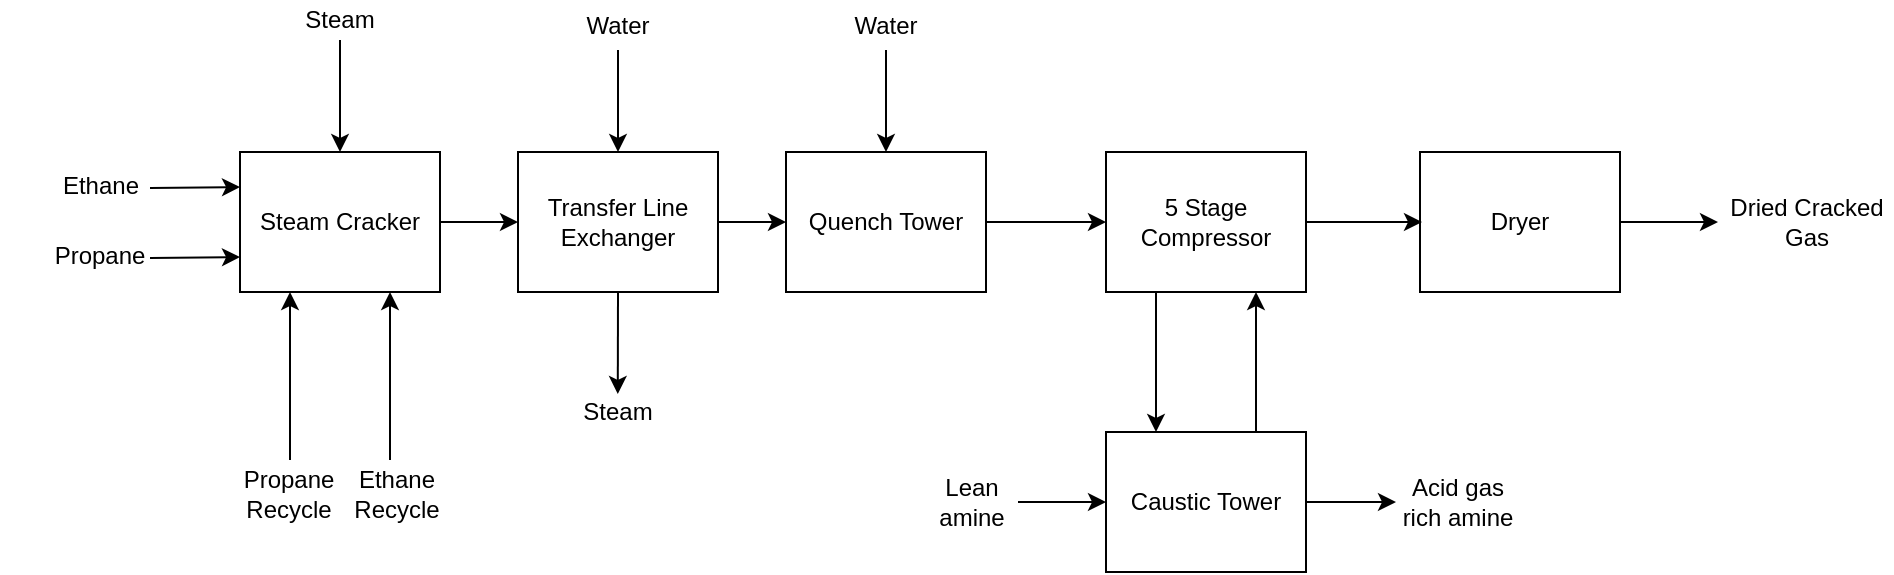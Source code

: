 <mxfile version="14.4.8" type="device"><diagram id="Rsk6IiorEvZPipgeGu77" name="Page-1"><mxGraphModel dx="1788" dy="740" grid="0" gridSize="10" guides="1" tooltips="1" connect="1" arrows="1" fold="1" page="0" pageScale="1" pageWidth="827" pageHeight="1169" background="none" math="0" shadow="0"><root><mxCell id="0"/><mxCell id="1" parent="0"/><mxCell id="NiAOHMUM3ZDg1Gnb6x4Y-1" value="Steam Cracker" style="rounded=0;whiteSpace=wrap;html=1;" parent="1" vertex="1"><mxGeometry x="93" y="210" width="100" height="70" as="geometry"/></mxCell><mxCell id="NiAOHMUM3ZDg1Gnb6x4Y-3" value="Quench Tower" style="rounded=0;whiteSpace=wrap;html=1;" parent="1" vertex="1"><mxGeometry x="366" y="210" width="100" height="70" as="geometry"/></mxCell><mxCell id="NiAOHMUM3ZDg1Gnb6x4Y-4" value="Caustic Tower" style="rounded=0;whiteSpace=wrap;html=1;" parent="1" vertex="1"><mxGeometry x="526" y="350" width="100" height="70" as="geometry"/></mxCell><mxCell id="NiAOHMUM3ZDg1Gnb6x4Y-5" value="5 Stage Compressor" style="rounded=0;whiteSpace=wrap;html=1;" parent="1" vertex="1"><mxGeometry x="526" y="210" width="100" height="70" as="geometry"/></mxCell><mxCell id="NiAOHMUM3ZDg1Gnb6x4Y-7" value="Dryer" style="rounded=0;whiteSpace=wrap;html=1;" parent="1" vertex="1"><mxGeometry x="683" y="210" width="100" height="70" as="geometry"/></mxCell><mxCell id="NiAOHMUM3ZDg1Gnb6x4Y-8" value="" style="endArrow=classic;html=1;exitX=1;exitY=0.5;exitDx=0;exitDy=0;entryX=0;entryY=0.5;entryDx=0;entryDy=0;" parent="1" source="NiAOHMUM3ZDg1Gnb6x4Y-1" target="FFfi8nKDaQVDKSlgDVjw-2" edge="1"><mxGeometry width="50" height="50" relative="1" as="geometry"><mxPoint x="280" y="360" as="sourcePoint"/><mxPoint x="330" y="310" as="targetPoint"/></mxGeometry></mxCell><mxCell id="NiAOHMUM3ZDg1Gnb6x4Y-9" value="" style="endArrow=classic;html=1;exitX=1;exitY=0.5;exitDx=0;exitDy=0;entryX=0;entryY=0.5;entryDx=0;entryDy=0;" parent="1" source="NiAOHMUM3ZDg1Gnb6x4Y-3" target="NiAOHMUM3ZDg1Gnb6x4Y-5" edge="1"><mxGeometry width="50" height="50" relative="1" as="geometry"><mxPoint x="306" y="255" as="sourcePoint"/><mxPoint x="376" y="255" as="targetPoint"/></mxGeometry></mxCell><mxCell id="NiAOHMUM3ZDg1Gnb6x4Y-10" value="" style="endArrow=classic;html=1;entryX=0;entryY=0.75;entryDx=0;entryDy=0;" parent="1" target="NiAOHMUM3ZDg1Gnb6x4Y-1" edge="1"><mxGeometry width="50" height="50" relative="1" as="geometry"><mxPoint x="48" y="263" as="sourcePoint"/><mxPoint x="250" y="255" as="targetPoint"/></mxGeometry></mxCell><mxCell id="NiAOHMUM3ZDg1Gnb6x4Y-12" value="" style="endArrow=classic;html=1;exitX=0.25;exitY=1;exitDx=0;exitDy=0;entryX=0.25;entryY=0;entryDx=0;entryDy=0;entryPerimeter=0;" parent="1" source="NiAOHMUM3ZDg1Gnb6x4Y-5" target="NiAOHMUM3ZDg1Gnb6x4Y-4" edge="1"><mxGeometry width="50" height="50" relative="1" as="geometry"><mxPoint x="666" y="350" as="sourcePoint"/><mxPoint x="716" y="300" as="targetPoint"/></mxGeometry></mxCell><mxCell id="NiAOHMUM3ZDg1Gnb6x4Y-14" value="" style="endArrow=classic;html=1;exitX=0.75;exitY=0;exitDx=0;exitDy=0;entryX=0.75;entryY=1;entryDx=0;entryDy=0;exitPerimeter=0;" parent="1" source="NiAOHMUM3ZDg1Gnb6x4Y-4" target="NiAOHMUM3ZDg1Gnb6x4Y-5" edge="1"><mxGeometry width="50" height="50" relative="1" as="geometry"><mxPoint x="786" y="244.5" as="sourcePoint"/><mxPoint x="836" y="245" as="targetPoint"/></mxGeometry></mxCell><mxCell id="NiAOHMUM3ZDg1Gnb6x4Y-17" value="" style="endArrow=classic;html=1;exitX=1;exitY=0.5;exitDx=0;exitDy=0;" parent="1" source="NiAOHMUM3ZDg1Gnb6x4Y-5" edge="1"><mxGeometry width="50" height="50" relative="1" as="geometry"><mxPoint x="936" y="245" as="sourcePoint"/><mxPoint x="684" y="245" as="targetPoint"/></mxGeometry></mxCell><mxCell id="NiAOHMUM3ZDg1Gnb6x4Y-18" value="" style="endArrow=classic;html=1;entryX=0;entryY=0.25;entryDx=0;entryDy=0;" parent="1" target="NiAOHMUM3ZDg1Gnb6x4Y-1" edge="1"><mxGeometry width="50" height="50" relative="1" as="geometry"><mxPoint x="48" y="228" as="sourcePoint"/><mxPoint x="40" y="240" as="targetPoint"/></mxGeometry></mxCell><mxCell id="NiAOHMUM3ZDg1Gnb6x4Y-19" value="Ethane" style="text;html=1;strokeColor=none;fillColor=none;align=center;verticalAlign=middle;whiteSpace=wrap;rounded=0;" parent="1" vertex="1"><mxGeometry x="-26.5" y="217" width="99" height="20" as="geometry"/></mxCell><mxCell id="NiAOHMUM3ZDg1Gnb6x4Y-20" value="Propane" style="text;html=1;strokeColor=none;fillColor=none;align=center;verticalAlign=middle;whiteSpace=wrap;rounded=0;" parent="1" vertex="1"><mxGeometry x="3" y="252" width="40" height="20" as="geometry"/></mxCell><mxCell id="NiAOHMUM3ZDg1Gnb6x4Y-21" value="" style="endArrow=classic;html=1;entryX=0;entryY=0.5;entryDx=0;entryDy=0;" parent="1" edge="1"><mxGeometry width="50" height="50" relative="1" as="geometry"><mxPoint x="783" y="245" as="sourcePoint"/><mxPoint x="832" y="245" as="targetPoint"/></mxGeometry></mxCell><mxCell id="NiAOHMUM3ZDg1Gnb6x4Y-24" value="" style="endArrow=classic;html=1;entryX=0;entryY=0.5;entryDx=0;entryDy=0;" parent="1" target="NiAOHMUM3ZDg1Gnb6x4Y-4" edge="1"><mxGeometry width="50" height="50" relative="1" as="geometry"><mxPoint x="482" y="385" as="sourcePoint"/><mxPoint x="376" y="255" as="targetPoint"/></mxGeometry></mxCell><mxCell id="NiAOHMUM3ZDg1Gnb6x4Y-26" value="" style="endArrow=classic;html=1;exitX=1;exitY=0.5;exitDx=0;exitDy=0;" parent="1" source="NiAOHMUM3ZDg1Gnb6x4Y-4" edge="1"><mxGeometry width="50" height="50" relative="1" as="geometry"><mxPoint x="446" y="395" as="sourcePoint"/><mxPoint x="671" y="385" as="targetPoint"/></mxGeometry></mxCell><mxCell id="NiAOHMUM3ZDg1Gnb6x4Y-29" value="Acid gas rich amine" style="text;html=1;strokeColor=none;fillColor=none;align=center;verticalAlign=middle;whiteSpace=wrap;rounded=0;" parent="1" vertex="1"><mxGeometry x="672" y="375" width="60" height="20" as="geometry"/></mxCell><mxCell id="NiAOHMUM3ZDg1Gnb6x4Y-30" value="Lean amine" style="text;html=1;strokeColor=none;fillColor=none;align=center;verticalAlign=middle;whiteSpace=wrap;rounded=0;" parent="1" vertex="1"><mxGeometry x="429" y="365" width="60" height="40" as="geometry"/></mxCell><mxCell id="_lcAORCVevAdkbJ7hy_v-1" value="" style="endArrow=classic;html=1;entryX=0.5;entryY=0;entryDx=0;entryDy=0;" parent="1" target="NiAOHMUM3ZDg1Gnb6x4Y-3" edge="1"><mxGeometry width="50" height="50" relative="1" as="geometry"><mxPoint x="416" y="159" as="sourcePoint"/><mxPoint x="627" y="316" as="targetPoint"/></mxGeometry></mxCell><mxCell id="_lcAORCVevAdkbJ7hy_v-2" value="Water" style="text;html=1;strokeColor=none;fillColor=none;align=center;verticalAlign=middle;whiteSpace=wrap;rounded=0;" parent="1" vertex="1"><mxGeometry x="396" y="137" width="40" height="20" as="geometry"/></mxCell><mxCell id="_lcAORCVevAdkbJ7hy_v-7" value="" style="endArrow=classic;html=1;entryX=0.5;entryY=0;entryDx=0;entryDy=0;exitX=0.5;exitY=1;exitDx=0;exitDy=0;" parent="1" source="_lcAORCVevAdkbJ7hy_v-8" target="NiAOHMUM3ZDg1Gnb6x4Y-1" edge="1"><mxGeometry width="50" height="50" relative="1" as="geometry"><mxPoint x="120" y="158" as="sourcePoint"/><mxPoint x="310" y="230" as="targetPoint"/></mxGeometry></mxCell><mxCell id="_lcAORCVevAdkbJ7hy_v-8" value="Steam" style="text;html=1;strokeColor=none;fillColor=none;align=center;verticalAlign=middle;whiteSpace=wrap;rounded=0;" parent="1" vertex="1"><mxGeometry x="123" y="134" width="40" height="20" as="geometry"/></mxCell><mxCell id="081zbNOXkSwcDFDouVjm-71" value="Ethane &lt;br&gt;Recycle" style="text;html=1;align=center;verticalAlign=middle;resizable=0;points=[];autosize=1;" parent="1" vertex="1"><mxGeometry x="144" y="365" width="53" height="31" as="geometry"/></mxCell><mxCell id="081zbNOXkSwcDFDouVjm-73" value="Propane &lt;br&gt;Recycle" style="text;html=1;align=center;verticalAlign=middle;resizable=0;points=[];autosize=1;" parent="1" vertex="1"><mxGeometry x="89" y="365" width="55" height="31" as="geometry"/></mxCell><mxCell id="081zbNOXkSwcDFDouVjm-78" value="" style="endArrow=classic;html=1;entryX=0.75;entryY=1;entryDx=0;entryDy=0;" parent="1" target="NiAOHMUM3ZDg1Gnb6x4Y-1" edge="1"><mxGeometry width="50" height="50" relative="1" as="geometry"><mxPoint x="168" y="364" as="sourcePoint"/><mxPoint x="1087" y="704" as="targetPoint"/></mxGeometry></mxCell><mxCell id="081zbNOXkSwcDFDouVjm-80" value="" style="endArrow=classic;html=1;entryX=0.25;entryY=1;entryDx=0;entryDy=0;" parent="1" target="NiAOHMUM3ZDg1Gnb6x4Y-1" edge="1"><mxGeometry width="50" height="50" relative="1" as="geometry"><mxPoint x="118" y="364" as="sourcePoint"/><mxPoint x="1107" y="724" as="targetPoint"/></mxGeometry></mxCell><mxCell id="FFfi8nKDaQVDKSlgDVjw-2" value="Transfer Line Exchanger" style="rounded=0;whiteSpace=wrap;html=1;" vertex="1" parent="1"><mxGeometry x="232" y="210" width="100" height="70" as="geometry"/></mxCell><mxCell id="FFfi8nKDaQVDKSlgDVjw-3" value="" style="endArrow=classic;html=1;exitX=1;exitY=0.5;exitDx=0;exitDy=0;entryX=0;entryY=0.5;entryDx=0;entryDy=0;" edge="1" parent="1" source="FFfi8nKDaQVDKSlgDVjw-2" target="NiAOHMUM3ZDg1Gnb6x4Y-3"><mxGeometry width="50" height="50" relative="1" as="geometry"><mxPoint x="203" y="255" as="sourcePoint"/><mxPoint x="261" y="282" as="targetPoint"/></mxGeometry></mxCell><mxCell id="FFfi8nKDaQVDKSlgDVjw-4" value="" style="endArrow=classic;html=1;entryX=0.5;entryY=0;entryDx=0;entryDy=0;" edge="1" parent="1" target="FFfi8nKDaQVDKSlgDVjw-2"><mxGeometry width="50" height="50" relative="1" as="geometry"><mxPoint x="282" y="159" as="sourcePoint"/><mxPoint x="282" y="191" as="targetPoint"/></mxGeometry></mxCell><mxCell id="FFfi8nKDaQVDKSlgDVjw-5" value="Water" style="text;html=1;strokeColor=none;fillColor=none;align=center;verticalAlign=middle;whiteSpace=wrap;rounded=0;" vertex="1" parent="1"><mxGeometry x="262" y="137" width="40" height="20" as="geometry"/></mxCell><mxCell id="FFfi8nKDaQVDKSlgDVjw-6" value="" style="endArrow=classic;html=1;entryX=0.5;entryY=0;entryDx=0;entryDy=0;exitX=0.5;exitY=1;exitDx=0;exitDy=0;" edge="1" parent="1" source="FFfi8nKDaQVDKSlgDVjw-2"><mxGeometry width="50" height="50" relative="1" as="geometry"><mxPoint x="273" y="299" as="sourcePoint"/><mxPoint x="281.9" y="331.0" as="targetPoint"/></mxGeometry></mxCell><mxCell id="FFfi8nKDaQVDKSlgDVjw-7" value="Steam" style="text;html=1;strokeColor=none;fillColor=none;align=center;verticalAlign=middle;whiteSpace=wrap;rounded=0;" vertex="1" parent="1"><mxGeometry x="262" y="330" width="40" height="20" as="geometry"/></mxCell><mxCell id="FFfi8nKDaQVDKSlgDVjw-8" value="Dried Cracked&lt;br&gt;Gas" style="text;html=1;align=center;verticalAlign=middle;resizable=0;points=[];autosize=1;" vertex="1" parent="1"><mxGeometry x="832" y="229.5" width="87" height="31" as="geometry"/></mxCell></root></mxGraphModel></diagram></mxfile>